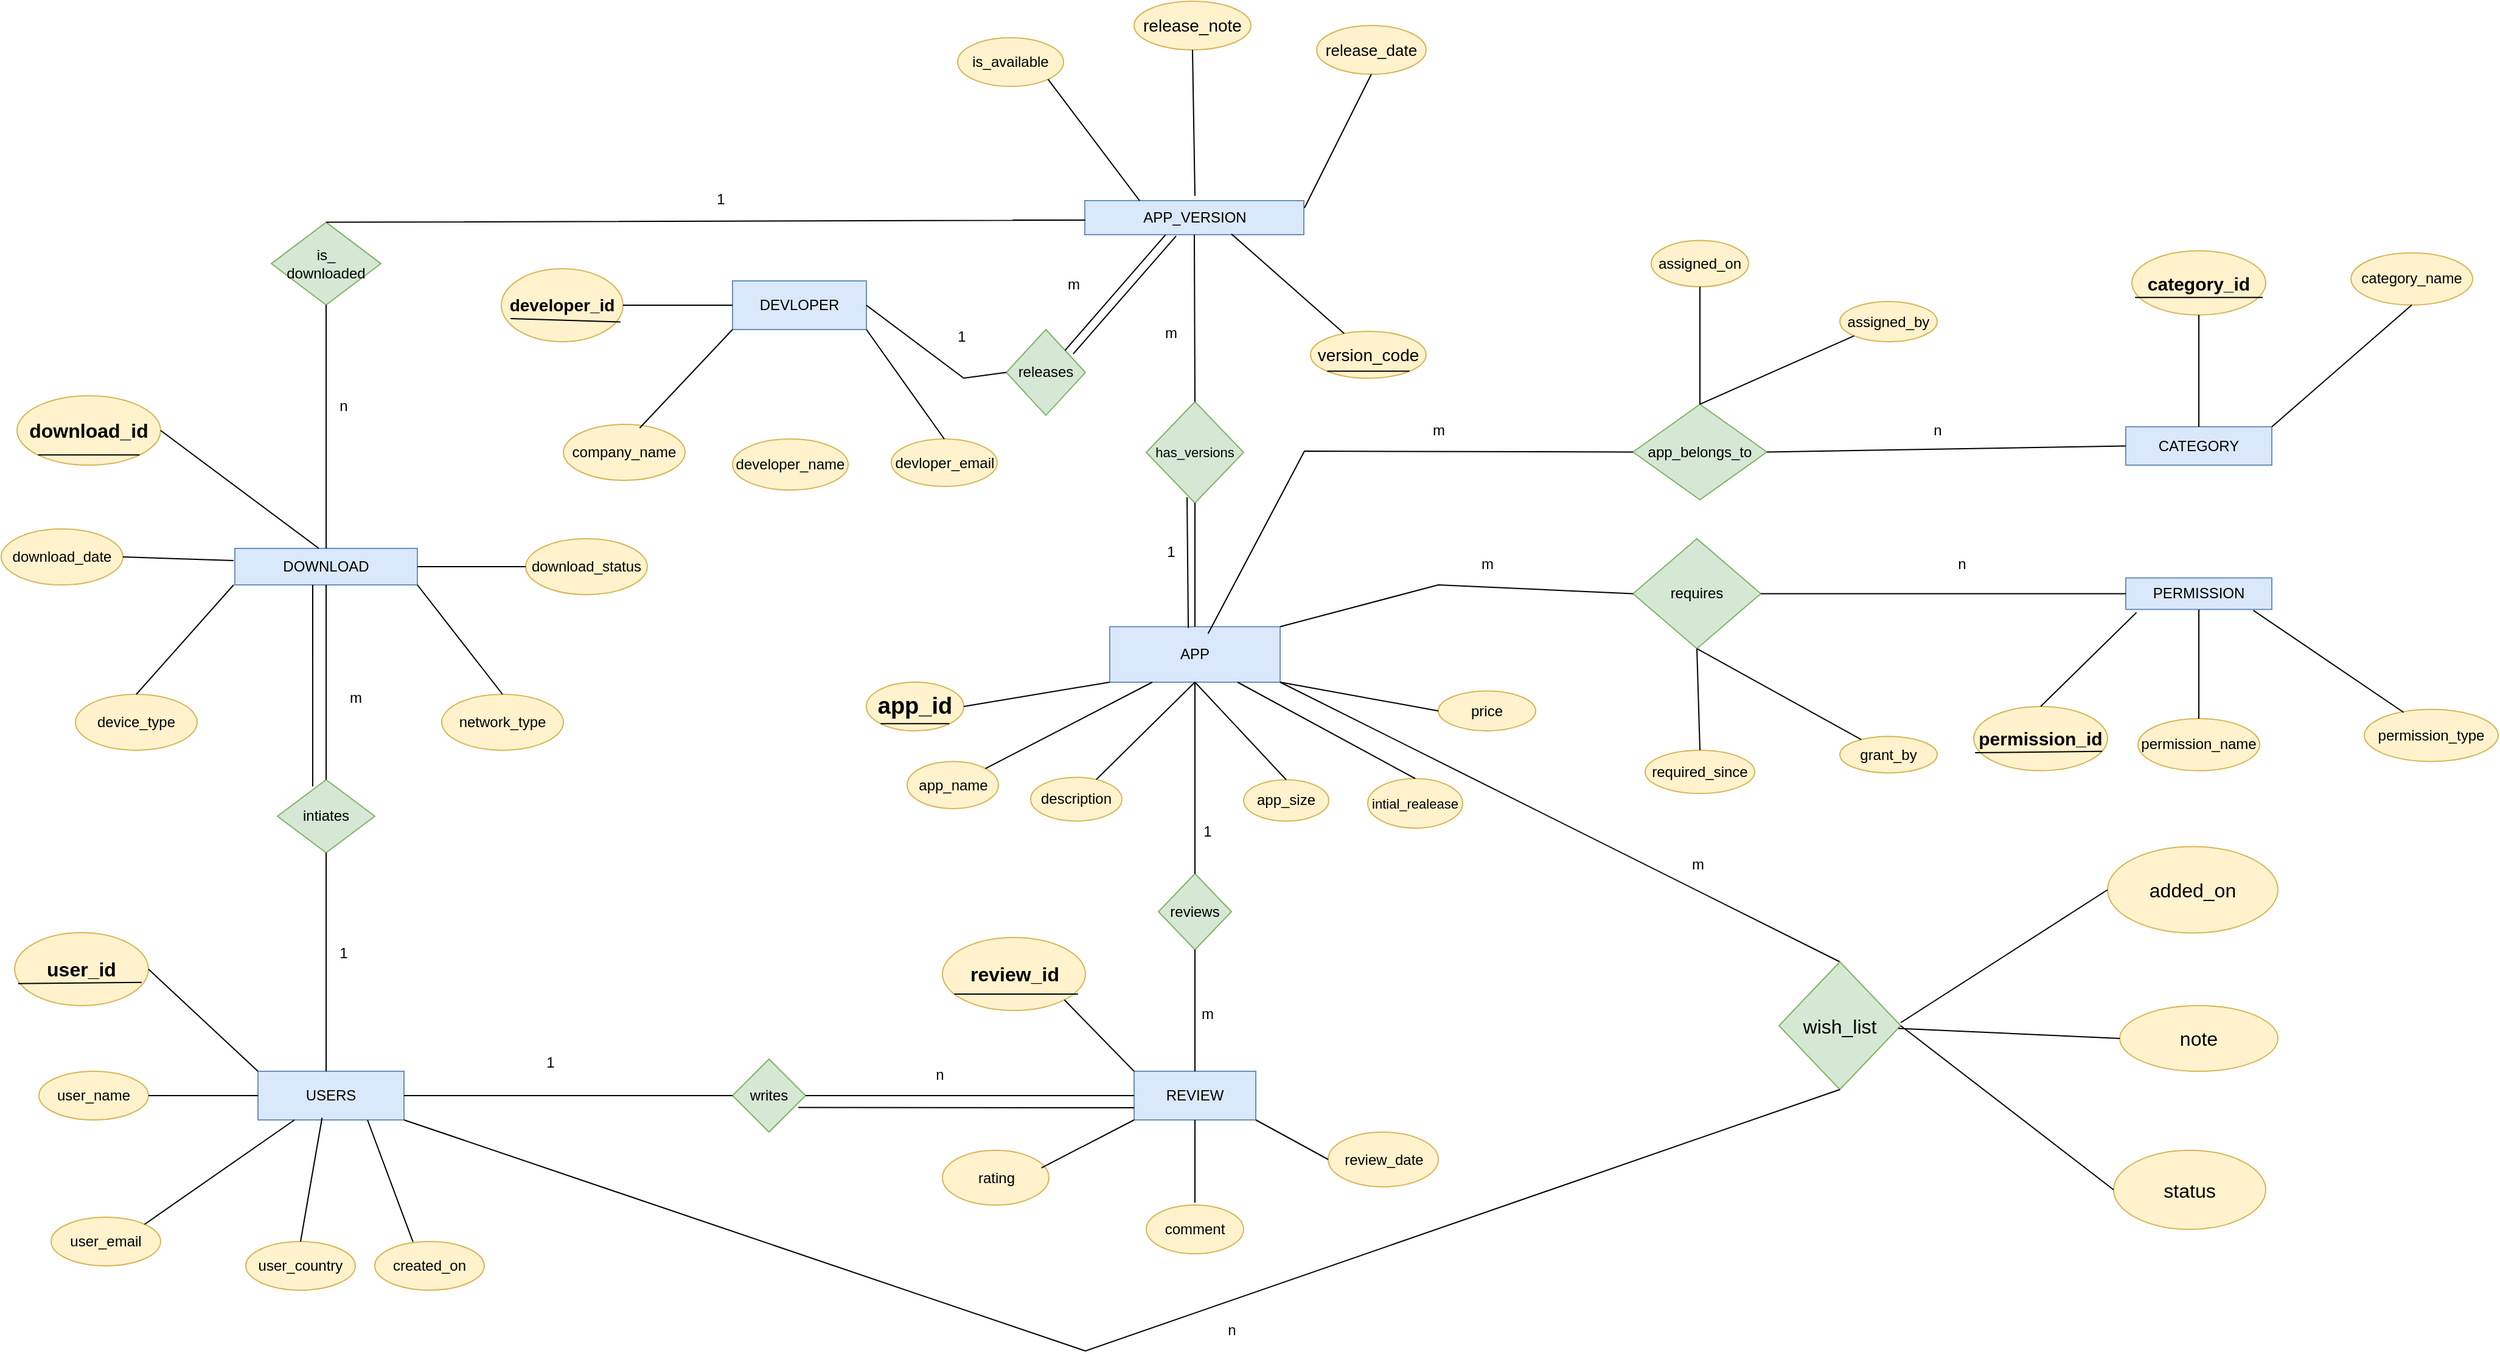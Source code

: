 <mxfile version="27.2.0">
  <diagram name="Page-1" id="GK8I5IstrXwzTvI08g6W">
    <mxGraphModel dx="3432" dy="2574" grid="1" gridSize="10" guides="1" tooltips="1" connect="1" arrows="1" fold="1" page="1" pageScale="1" pageWidth="827" pageHeight="1169" math="0" shadow="0">
      <root>
        <mxCell id="0" />
        <mxCell id="1" parent="0" />
        <mxCell id="AGb_sH1yF5Gb_Zde1yTd-3" value="APP" style="rounded=0;whiteSpace=wrap;html=1;labelBackgroundColor=none;fillColor=#dae8fc;strokeColor=#6c8ebf;" parent="1" vertex="1">
          <mxGeometry x="210" y="254.38" width="140" height="45.62" as="geometry" />
        </mxCell>
        <mxCell id="AGb_sH1yF5Gb_Zde1yTd-7" value="requires" style="rhombus;whiteSpace=wrap;html=1;rounded=0;labelBackgroundColor=none;fillColor=#d5e8d4;strokeColor=#82b366;" parent="1" vertex="1">
          <mxGeometry x="640" y="182.03" width="105" height="90.37" as="geometry" />
        </mxCell>
        <mxCell id="APLr1EpxhJmE-3xwTRBo-6" value="PERMISSION" style="rounded=0;whiteSpace=wrap;html=1;labelBackgroundColor=none;fillColor=#dae8fc;strokeColor=#6c8ebf;" parent="1" vertex="1">
          <mxGeometry x="1045" y="214.25" width="120" height="25.94" as="geometry" />
        </mxCell>
        <mxCell id="APLr1EpxhJmE-3xwTRBo-24" value="" style="endArrow=none;html=1;rounded=0;entryX=0;entryY=0.5;entryDx=0;entryDy=0;labelBackgroundColor=none;fontColor=default;exitX=1;exitY=0.5;exitDx=0;exitDy=0;" parent="1" source="AGb_sH1yF5Gb_Zde1yTd-7" target="APLr1EpxhJmE-3xwTRBo-6" edge="1">
          <mxGeometry width="50" height="50" relative="1" as="geometry">
            <mxPoint x="876.775" y="187.886" as="sourcePoint" />
            <mxPoint x="730.711" y="270" as="targetPoint" />
          </mxGeometry>
        </mxCell>
        <mxCell id="APLr1EpxhJmE-3xwTRBo-29" value="" style="endArrow=none;html=1;rounded=0;entryX=0;entryY=0.5;entryDx=0;entryDy=0;exitX=1;exitY=0;exitDx=0;exitDy=0;labelBackgroundColor=none;fontColor=default;" parent="1" source="AGb_sH1yF5Gb_Zde1yTd-3" target="AGb_sH1yF5Gb_Zde1yTd-7" edge="1">
          <mxGeometry width="50" height="50" relative="1" as="geometry">
            <mxPoint x="320" y="269" as="sourcePoint" />
            <mxPoint x="340" y="125" as="targetPoint" />
            <Array as="points">
              <mxPoint x="480" y="220" />
            </Array>
          </mxGeometry>
        </mxCell>
        <mxCell id="APLr1EpxhJmE-3xwTRBo-41" value="app_belongs_to" style="rhombus;whiteSpace=wrap;html=1;rounded=0;labelBackgroundColor=none;fillColor=#d5e8d4;strokeColor=#82b366;" parent="1" vertex="1">
          <mxGeometry x="640" y="71.48" width="110" height="78.52" as="geometry" />
        </mxCell>
        <mxCell id="APLr1EpxhJmE-3xwTRBo-42" value="CATEGORY" style="rounded=0;whiteSpace=wrap;html=1;labelBackgroundColor=none;fillColor=#dae8fc;strokeColor=#6c8ebf;" parent="1" vertex="1">
          <mxGeometry x="1045" y="89.96" width="120" height="31.56" as="geometry" />
        </mxCell>
        <mxCell id="APLr1EpxhJmE-3xwTRBo-44" value="" style="endArrow=none;html=1;rounded=0;exitX=0.577;exitY=0.126;exitDx=0;exitDy=0;exitPerimeter=0;labelBackgroundColor=none;fontColor=default;entryX=0;entryY=0.5;entryDx=0;entryDy=0;" parent="1" source="AGb_sH1yF5Gb_Zde1yTd-3" target="APLr1EpxhJmE-3xwTRBo-41" edge="1">
          <mxGeometry width="50" height="50" relative="1" as="geometry">
            <mxPoint x="290" y="254.38" as="sourcePoint" />
            <mxPoint x="420" y="70" as="targetPoint" />
            <Array as="points">
              <mxPoint x="370" y="110" />
            </Array>
          </mxGeometry>
        </mxCell>
        <mxCell id="APLr1EpxhJmE-3xwTRBo-47" value="" style="endArrow=none;html=1;rounded=0;exitX=1;exitY=0.5;exitDx=0;exitDy=0;labelBackgroundColor=none;fontColor=default;entryX=0;entryY=0.5;entryDx=0;entryDy=0;" parent="1" source="APLr1EpxhJmE-3xwTRBo-41" target="APLr1EpxhJmE-3xwTRBo-42" edge="1">
          <mxGeometry width="50" height="50" relative="1" as="geometry">
            <mxPoint x="660" y="220" as="sourcePoint" />
            <mxPoint x="710" y="170" as="targetPoint" />
          </mxGeometry>
        </mxCell>
        <mxCell id="APLr1EpxhJmE-3xwTRBo-51" value="releases" style="rhombus;whiteSpace=wrap;html=1;rounded=0;labelBackgroundColor=none;fillColor=#d5e8d4;strokeColor=#82b366;" parent="1" vertex="1">
          <mxGeometry x="125" y="10.0" width="65" height="70.55" as="geometry" />
        </mxCell>
        <mxCell id="APLr1EpxhJmE-3xwTRBo-52" value="APP_VERSION" style="rounded=0;whiteSpace=wrap;html=1;labelBackgroundColor=none;fillColor=#dae8fc;strokeColor=#6c8ebf;" parent="1" vertex="1">
          <mxGeometry x="189.5" y="-96" width="180" height="28" as="geometry" />
        </mxCell>
        <mxCell id="APLr1EpxhJmE-3xwTRBo-54" value="" style="endArrow=none;html=1;rounded=0;labelBackgroundColor=none;fontColor=default;entryX=0.368;entryY=1.006;entryDx=0;entryDy=0;entryPerimeter=0;" parent="1" source="APLr1EpxhJmE-3xwTRBo-51" target="APLr1EpxhJmE-3xwTRBo-52" edge="1">
          <mxGeometry width="50" height="50" relative="1" as="geometry">
            <mxPoint x="230" y="144.06" as="sourcePoint" />
            <mxPoint x="240" y="-50" as="targetPoint" />
          </mxGeometry>
        </mxCell>
        <mxCell id="APLr1EpxhJmE-3xwTRBo-58" value="DEVLOPER" style="rounded=0;whiteSpace=wrap;html=1;labelBackgroundColor=none;fillColor=#dae8fc;strokeColor=#6c8ebf;" parent="1" vertex="1">
          <mxGeometry x="-100" y="-30" width="110" height="40" as="geometry" />
        </mxCell>
        <mxCell id="APLr1EpxhJmE-3xwTRBo-67" value="USERS" style="rounded=0;whiteSpace=wrap;html=1;labelBackgroundColor=none;fillColor=#dae8fc;strokeColor=#6c8ebf;" parent="1" vertex="1">
          <mxGeometry x="-490" y="620" width="120" height="40" as="geometry" />
        </mxCell>
        <mxCell id="APLr1EpxhJmE-3xwTRBo-68" value="writes" style="rhombus;whiteSpace=wrap;html=1;rounded=0;labelBackgroundColor=none;fillColor=#d5e8d4;strokeColor=#82b366;" parent="1" vertex="1">
          <mxGeometry x="-100" y="610" width="60" height="60" as="geometry" />
        </mxCell>
        <mxCell id="APLr1EpxhJmE-3xwTRBo-69" value="REVIEW" style="rounded=0;whiteSpace=wrap;html=1;labelBackgroundColor=none;fillColor=#dae8fc;strokeColor=#6c8ebf;" parent="1" vertex="1">
          <mxGeometry x="230" y="620" width="100" height="40" as="geometry" />
        </mxCell>
        <mxCell id="APLr1EpxhJmE-3xwTRBo-70" value="" style="endArrow=none;html=1;rounded=0;exitX=1;exitY=0.5;exitDx=0;exitDy=0;labelBackgroundColor=none;fontColor=default;" parent="1" source="APLr1EpxhJmE-3xwTRBo-67" target="APLr1EpxhJmE-3xwTRBo-68" edge="1">
          <mxGeometry width="50" height="50" relative="1" as="geometry">
            <mxPoint x="20" y="530" as="sourcePoint" />
            <mxPoint x="70" y="480" as="targetPoint" />
          </mxGeometry>
        </mxCell>
        <mxCell id="APLr1EpxhJmE-3xwTRBo-71" value="" style="endArrow=none;html=1;rounded=0;entryX=0;entryY=0.5;entryDx=0;entryDy=0;labelBackgroundColor=none;fontColor=default;exitX=1;exitY=0.5;exitDx=0;exitDy=0;" parent="1" source="APLr1EpxhJmE-3xwTRBo-68" target="APLr1EpxhJmE-3xwTRBo-69" edge="1">
          <mxGeometry width="50" height="50" relative="1" as="geometry">
            <mxPoint x="130" y="480" as="sourcePoint" />
            <mxPoint x="180" y="430" as="targetPoint" />
          </mxGeometry>
        </mxCell>
        <mxCell id="APLr1EpxhJmE-3xwTRBo-72" value="reviews" style="rhombus;whiteSpace=wrap;html=1;rounded=0;labelBackgroundColor=none;fillColor=#d5e8d4;strokeColor=#82b366;" parent="1" vertex="1">
          <mxGeometry x="250" y="457.5" width="60" height="62.5" as="geometry" />
        </mxCell>
        <mxCell id="APLr1EpxhJmE-3xwTRBo-73" value="" style="endArrow=none;html=1;rounded=0;exitX=0.5;exitY=0;exitDx=0;exitDy=0;entryX=0.5;entryY=1;entryDx=0;entryDy=0;labelBackgroundColor=none;fontColor=default;" parent="1" source="APLr1EpxhJmE-3xwTRBo-69" target="APLr1EpxhJmE-3xwTRBo-72" edge="1">
          <mxGeometry width="50" height="50" relative="1" as="geometry">
            <mxPoint x="220" y="440" as="sourcePoint" />
            <mxPoint x="270" y="410" as="targetPoint" />
          </mxGeometry>
        </mxCell>
        <mxCell id="APLr1EpxhJmE-3xwTRBo-93" value="intiates" style="rhombus;whiteSpace=wrap;html=1;rounded=0;labelBackgroundColor=none;fillColor=#d5e8d4;strokeColor=#82b366;" parent="1" vertex="1">
          <mxGeometry x="-474" y="380.25" width="80" height="60" as="geometry" />
        </mxCell>
        <mxCell id="APLr1EpxhJmE-3xwTRBo-95" value="DOWNLOAD" style="rounded=0;whiteSpace=wrap;html=1;labelBackgroundColor=none;fillColor=#dae8fc;strokeColor=#6c8ebf;" parent="1" vertex="1">
          <mxGeometry x="-509" y="190" width="150" height="30" as="geometry" />
        </mxCell>
        <mxCell id="APLr1EpxhJmE-3xwTRBo-96" value="is_&lt;div&gt;downloaded&lt;/div&gt;" style="rhombus;whiteSpace=wrap;html=1;rounded=0;labelBackgroundColor=none;fillColor=#d5e8d4;strokeColor=#82b366;" parent="1" vertex="1">
          <mxGeometry x="-479" y="-78.19" width="90" height="68" as="geometry" />
        </mxCell>
        <mxCell id="APLr1EpxhJmE-3xwTRBo-98" value="" style="endArrow=none;html=1;rounded=0;exitX=0.5;exitY=0;exitDx=0;exitDy=0;labelBackgroundColor=none;fontColor=default;entryX=0.5;entryY=1;entryDx=0;entryDy=0;" parent="1" source="APLr1EpxhJmE-3xwTRBo-93" target="APLr1EpxhJmE-3xwTRBo-95" edge="1">
          <mxGeometry width="50" height="50" relative="1" as="geometry">
            <mxPoint x="-130" y="280" as="sourcePoint" />
            <mxPoint x="-425.0" y="222" as="targetPoint" />
          </mxGeometry>
        </mxCell>
        <mxCell id="APLr1EpxhJmE-3xwTRBo-99" value="" style="endArrow=none;html=1;rounded=0;entryX=0.5;entryY=1;entryDx=0;entryDy=0;labelBackgroundColor=none;fontColor=default;exitX=0.5;exitY=0;exitDx=0;exitDy=0;" parent="1" source="APLr1EpxhJmE-3xwTRBo-95" target="APLr1EpxhJmE-3xwTRBo-96" edge="1">
          <mxGeometry width="50" height="50" relative="1" as="geometry">
            <mxPoint x="-430" y="180" as="sourcePoint" />
            <mxPoint x="-60" y="100" as="targetPoint" />
          </mxGeometry>
        </mxCell>
        <mxCell id="APLr1EpxhJmE-3xwTRBo-101" value="" style="endArrow=none;html=1;rounded=0;exitX=0.5;exitY=0;exitDx=0;exitDy=0;labelBackgroundColor=none;fontColor=default;" parent="1" source="APLr1EpxhJmE-3xwTRBo-96" edge="1">
          <mxGeometry width="50" height="50" relative="1" as="geometry">
            <mxPoint x="-80" y="20" as="sourcePoint" />
            <mxPoint x="130" y="-80" as="targetPoint" />
            <Array as="points">
              <mxPoint x="180" y="-80" />
              <mxPoint x="160" y="-80" />
              <mxPoint x="190" y="-80" />
            </Array>
          </mxGeometry>
        </mxCell>
        <mxCell id="JHPqy8Dp3YrIBCPP1G-f-1" value="app_id" style="ellipse;whiteSpace=wrap;html=1;fontStyle=1;fontSize=19;textShadow=0;labelBorderColor=none;labelBackgroundColor=none;fillColor=#fff2cc;strokeColor=#d6b656;" parent="1" vertex="1">
          <mxGeometry x="10" y="300" width="80" height="40" as="geometry" />
        </mxCell>
        <mxCell id="UcsZyi-cuLeqjGl8sbzW-21" value="app_name" style="ellipse;whiteSpace=wrap;html=1;fillColor=#fff2cc;strokeColor=#d6b656;" parent="1" vertex="1">
          <mxGeometry x="43.5" y="365.19" width="75" height="38.81" as="geometry" />
        </mxCell>
        <mxCell id="UcsZyi-cuLeqjGl8sbzW-22" value="description" style="ellipse;whiteSpace=wrap;html=1;fillColor=#fff2cc;strokeColor=#d6b656;" parent="1" vertex="1">
          <mxGeometry x="145" y="378.25" width="75" height="36" as="geometry" />
        </mxCell>
        <mxCell id="UcsZyi-cuLeqjGl8sbzW-23" value="&lt;font style=&quot;font-size: 11px;&quot;&gt;intial_realease&lt;/font&gt;" style="ellipse;whiteSpace=wrap;html=1;fillColor=#fff2cc;strokeColor=#d6b656;" parent="1" vertex="1">
          <mxGeometry x="422" y="379.25" width="78" height="40.75" as="geometry" />
        </mxCell>
        <mxCell id="UcsZyi-cuLeqjGl8sbzW-24" value="price" style="ellipse;whiteSpace=wrap;html=1;fillColor=#fff2cc;strokeColor=#d6b656;" parent="1" vertex="1">
          <mxGeometry x="480" y="307.19" width="80" height="32.81" as="geometry" />
        </mxCell>
        <mxCell id="UcsZyi-cuLeqjGl8sbzW-25" value="" style="endArrow=none;html=1;rounded=0;entryX=0.5;entryY=1;entryDx=0;entryDy=0;exitX=0.5;exitY=0;exitDx=0;exitDy=0;" parent="1" source="APLr1EpxhJmE-3xwTRBo-72" target="AGb_sH1yF5Gb_Zde1yTd-3" edge="1">
          <mxGeometry width="50" height="50" relative="1" as="geometry">
            <mxPoint x="480" y="460" as="sourcePoint" />
            <mxPoint x="530" y="410" as="targetPoint" />
          </mxGeometry>
        </mxCell>
        <mxCell id="UcsZyi-cuLeqjGl8sbzW-28" value="" style="endArrow=none;html=1;rounded=0;exitX=1;exitY=0.5;exitDx=0;exitDy=0;entryX=0;entryY=1;entryDx=0;entryDy=0;" parent="1" source="JHPqy8Dp3YrIBCPP1G-f-1" target="AGb_sH1yF5Gb_Zde1yTd-3" edge="1">
          <mxGeometry width="50" height="50" relative="1" as="geometry">
            <mxPoint x="160" y="330" as="sourcePoint" />
            <mxPoint x="210" y="280" as="targetPoint" />
          </mxGeometry>
        </mxCell>
        <mxCell id="UcsZyi-cuLeqjGl8sbzW-29" value="" style="endArrow=none;html=1;rounded=0;entryX=0.75;entryY=1;entryDx=0;entryDy=0;exitX=0.5;exitY=0;exitDx=0;exitDy=0;" parent="1" source="UcsZyi-cuLeqjGl8sbzW-23" target="AGb_sH1yF5Gb_Zde1yTd-3" edge="1">
          <mxGeometry width="50" height="50" relative="1" as="geometry">
            <mxPoint x="430" y="380" as="sourcePoint" />
            <mxPoint x="480" y="330" as="targetPoint" />
          </mxGeometry>
        </mxCell>
        <mxCell id="UcsZyi-cuLeqjGl8sbzW-31" value="" style="endArrow=none;html=1;rounded=0;exitX=0;exitY=0.5;exitDx=0;exitDy=0;" parent="1" source="UcsZyi-cuLeqjGl8sbzW-24" edge="1">
          <mxGeometry width="50" height="50" relative="1" as="geometry">
            <mxPoint x="300" y="350" as="sourcePoint" />
            <mxPoint x="350" y="300" as="targetPoint" />
          </mxGeometry>
        </mxCell>
        <mxCell id="UcsZyi-cuLeqjGl8sbzW-35" value="" style="endArrow=none;html=1;rounded=0;" parent="1" source="UcsZyi-cuLeqjGl8sbzW-22" edge="1">
          <mxGeometry width="50" height="50" relative="1" as="geometry">
            <mxPoint x="430" y="380" as="sourcePoint" />
            <mxPoint x="280" y="300" as="targetPoint" />
          </mxGeometry>
        </mxCell>
        <mxCell id="UcsZyi-cuLeqjGl8sbzW-36" value="" style="endArrow=none;html=1;rounded=0;entryX=0.25;entryY=1;entryDx=0;entryDy=0;exitX=1;exitY=0;exitDx=0;exitDy=0;" parent="1" source="UcsZyi-cuLeqjGl8sbzW-21" target="AGb_sH1yF5Gb_Zde1yTd-3" edge="1">
          <mxGeometry width="50" height="50" relative="1" as="geometry">
            <mxPoint x="430" y="380" as="sourcePoint" />
            <mxPoint x="480" y="330" as="targetPoint" />
          </mxGeometry>
        </mxCell>
        <mxCell id="UcsZyi-cuLeqjGl8sbzW-38" value="app_size" style="ellipse;whiteSpace=wrap;html=1;fillColor=#fff2cc;strokeColor=#d6b656;" parent="1" vertex="1">
          <mxGeometry x="320" y="380.25" width="70" height="34" as="geometry" />
        </mxCell>
        <mxCell id="UcsZyi-cuLeqjGl8sbzW-39" value="" style="endArrow=none;html=1;rounded=0;entryX=0.5;entryY=1;entryDx=0;entryDy=0;exitX=0.5;exitY=0;exitDx=0;exitDy=0;" parent="1" source="UcsZyi-cuLeqjGl8sbzW-38" target="AGb_sH1yF5Gb_Zde1yTd-3" edge="1">
          <mxGeometry width="50" height="50" relative="1" as="geometry">
            <mxPoint x="430" y="380" as="sourcePoint" />
            <mxPoint x="480" y="330" as="targetPoint" />
          </mxGeometry>
        </mxCell>
        <mxCell id="UcsZyi-cuLeqjGl8sbzW-41" value="" style="endArrow=none;html=1;rounded=0;entryX=1;entryY=1;entryDx=0;entryDy=0;exitX=0;exitY=1;exitDx=0;exitDy=0;" parent="1" source="JHPqy8Dp3YrIBCPP1G-f-1" target="JHPqy8Dp3YrIBCPP1G-f-1" edge="1">
          <mxGeometry width="50" height="50" relative="1" as="geometry">
            <mxPoint x="530" y="400" as="sourcePoint" />
            <mxPoint x="580" y="350" as="targetPoint" />
          </mxGeometry>
        </mxCell>
        <mxCell id="UcsZyi-cuLeqjGl8sbzW-54" value="permission_id" style="ellipse;whiteSpace=wrap;html=1;fontSize=15;fontStyle=1;fillColor=#fff2cc;strokeColor=#d6b656;" parent="1" vertex="1">
          <mxGeometry x="920" y="320" width="110" height="52.81" as="geometry" />
        </mxCell>
        <mxCell id="UcsZyi-cuLeqjGl8sbzW-55" value="permission_name" style="ellipse;whiteSpace=wrap;html=1;fillColor=#fff2cc;strokeColor=#d6b656;" parent="1" vertex="1">
          <mxGeometry x="1055" y="330" width="100" height="42.81" as="geometry" />
        </mxCell>
        <mxCell id="UcsZyi-cuLeqjGl8sbzW-56" value="permission_&lt;span style=&quot;background-color: transparent; color: light-dark(rgb(0, 0, 0), rgb(255, 255, 255));&quot;&gt;type&lt;/span&gt;" style="ellipse;whiteSpace=wrap;html=1;fillColor=#fff2cc;strokeColor=#d6b656;" parent="1" vertex="1">
          <mxGeometry x="1241" y="322.38" width="110" height="42.81" as="geometry" />
        </mxCell>
        <mxCell id="UcsZyi-cuLeqjGl8sbzW-58" value="" style="endArrow=none;html=1;rounded=0;exitX=0.5;exitY=0;exitDx=0;exitDy=0;entryX=0.073;entryY=1.097;entryDx=0;entryDy=0;entryPerimeter=0;" parent="1" source="UcsZyi-cuLeqjGl8sbzW-54" target="APLr1EpxhJmE-3xwTRBo-6" edge="1">
          <mxGeometry width="50" height="50" relative="1" as="geometry">
            <mxPoint x="970" y="260" as="sourcePoint" />
            <mxPoint x="1040" y="200" as="targetPoint" />
          </mxGeometry>
        </mxCell>
        <mxCell id="UcsZyi-cuLeqjGl8sbzW-59" value="" style="endArrow=none;html=1;rounded=0;exitX=0.5;exitY=0;exitDx=0;exitDy=0;entryX=0.5;entryY=1;entryDx=0;entryDy=0;" parent="1" source="UcsZyi-cuLeqjGl8sbzW-55" target="APLr1EpxhJmE-3xwTRBo-6" edge="1">
          <mxGeometry width="50" height="50" relative="1" as="geometry">
            <mxPoint x="1060" y="250" as="sourcePoint" />
            <mxPoint x="1110" y="200" as="targetPoint" />
          </mxGeometry>
        </mxCell>
        <mxCell id="UcsZyi-cuLeqjGl8sbzW-60" value="" style="endArrow=none;html=1;rounded=0;entryX=0.294;entryY=0.058;entryDx=0;entryDy=0;entryPerimeter=0;exitX=0.873;exitY=1.029;exitDx=0;exitDy=0;exitPerimeter=0;" parent="1" source="APLr1EpxhJmE-3xwTRBo-6" target="UcsZyi-cuLeqjGl8sbzW-56" edge="1">
          <mxGeometry width="50" height="50" relative="1" as="geometry">
            <mxPoint x="1160" y="200" as="sourcePoint" />
            <mxPoint x="1250" y="260" as="targetPoint" />
          </mxGeometry>
        </mxCell>
        <mxCell id="UcsZyi-cuLeqjGl8sbzW-63" value="category_id" style="ellipse;whiteSpace=wrap;html=1;fontSize=15;fontStyle=1;fillColor=#fff2cc;strokeColor=#d6b656;" parent="1" vertex="1">
          <mxGeometry x="1050" y="-54.81" width="110" height="52.81" as="geometry" />
        </mxCell>
        <mxCell id="UcsZyi-cuLeqjGl8sbzW-64" value="category_name" style="ellipse;whiteSpace=wrap;html=1;fillColor=#fff2cc;strokeColor=#d6b656;" parent="1" vertex="1">
          <mxGeometry x="1230" y="-53" width="100" height="42.81" as="geometry" />
        </mxCell>
        <mxCell id="UcsZyi-cuLeqjGl8sbzW-65" value="" style="endArrow=none;html=1;rounded=0;entryX=0.024;entryY=0.728;entryDx=0;entryDy=0;entryPerimeter=0;exitX=0.977;exitY=0.728;exitDx=0;exitDy=0;exitPerimeter=0;" parent="1" source="UcsZyi-cuLeqjGl8sbzW-63" target="UcsZyi-cuLeqjGl8sbzW-63" edge="1">
          <mxGeometry width="50" height="50" relative="1" as="geometry">
            <mxPoint x="1150" y="-20" as="sourcePoint" />
            <mxPoint x="1050" y="-13" as="targetPoint" />
          </mxGeometry>
        </mxCell>
        <mxCell id="UcsZyi-cuLeqjGl8sbzW-66" value="" style="endArrow=none;html=1;rounded=0;exitX=0.5;exitY=0;exitDx=0;exitDy=0;entryX=0.5;entryY=1;entryDx=0;entryDy=0;" parent="1" source="APLr1EpxhJmE-3xwTRBo-42" target="UcsZyi-cuLeqjGl8sbzW-63" edge="1">
          <mxGeometry width="50" height="50" relative="1" as="geometry">
            <mxPoint x="1050" y="50" as="sourcePoint" />
            <mxPoint x="1105" y="-10" as="targetPoint" />
          </mxGeometry>
        </mxCell>
        <mxCell id="UcsZyi-cuLeqjGl8sbzW-67" value="" style="endArrow=none;html=1;rounded=0;entryX=0.5;entryY=1;entryDx=0;entryDy=0;exitX=1;exitY=0;exitDx=0;exitDy=0;" parent="1" source="APLr1EpxhJmE-3xwTRBo-42" target="UcsZyi-cuLeqjGl8sbzW-64" edge="1">
          <mxGeometry width="50" height="50" relative="1" as="geometry">
            <mxPoint x="1160" y="80" as="sourcePoint" />
            <mxPoint x="780" y="80" as="targetPoint" />
          </mxGeometry>
        </mxCell>
        <mxCell id="UcsZyi-cuLeqjGl8sbzW-72" value="required_since" style="ellipse;whiteSpace=wrap;html=1;fillColor=#fff2cc;strokeColor=#d6b656;" parent="1" vertex="1">
          <mxGeometry x="650" y="355.94" width="90" height="35.62" as="geometry" />
        </mxCell>
        <mxCell id="UcsZyi-cuLeqjGl8sbzW-73" value="grant_by" style="ellipse;whiteSpace=wrap;html=1;fillColor=#fff2cc;strokeColor=#d6b656;" parent="1" vertex="1">
          <mxGeometry x="810" y="344.63" width="80" height="30" as="geometry" />
        </mxCell>
        <mxCell id="UcsZyi-cuLeqjGl8sbzW-74" value="" style="endArrow=none;html=1;rounded=0;exitX=0.5;exitY=0;exitDx=0;exitDy=0;entryX=0.5;entryY=1;entryDx=0;entryDy=0;" parent="1" source="UcsZyi-cuLeqjGl8sbzW-72" target="AGb_sH1yF5Gb_Zde1yTd-7" edge="1">
          <mxGeometry width="50" height="50" relative="1" as="geometry">
            <mxPoint x="660" y="260" as="sourcePoint" />
            <mxPoint x="660" y="250" as="targetPoint" />
          </mxGeometry>
        </mxCell>
        <mxCell id="UcsZyi-cuLeqjGl8sbzW-76" value="" style="endArrow=none;html=1;rounded=0;entryX=0.5;entryY=1;entryDx=0;entryDy=0;" parent="1" source="UcsZyi-cuLeqjGl8sbzW-73" target="AGb_sH1yF5Gb_Zde1yTd-7" edge="1">
          <mxGeometry width="50" height="50" relative="1" as="geometry">
            <mxPoint x="670" y="280" as="sourcePoint" />
            <mxPoint x="712" y="265" as="targetPoint" />
          </mxGeometry>
        </mxCell>
        <mxCell id="UcsZyi-cuLeqjGl8sbzW-80" value="assigned_on" style="ellipse;whiteSpace=wrap;html=1;fillColor=#fff2cc;strokeColor=#d6b656;" parent="1" vertex="1">
          <mxGeometry x="655" y="-63.19" width="80" height="38" as="geometry" />
        </mxCell>
        <mxCell id="UcsZyi-cuLeqjGl8sbzW-81" value="assigned_by" style="ellipse;whiteSpace=wrap;html=1;fillColor=#fff2cc;strokeColor=#d6b656;" parent="1" vertex="1">
          <mxGeometry x="810" y="-13" width="80" height="33" as="geometry" />
        </mxCell>
        <mxCell id="UcsZyi-cuLeqjGl8sbzW-82" value="" style="endArrow=none;html=1;rounded=0;exitX=0.5;exitY=0;exitDx=0;exitDy=0;entryX=0.5;entryY=1;entryDx=0;entryDy=0;" parent="1" source="APLr1EpxhJmE-3xwTRBo-41" target="UcsZyi-cuLeqjGl8sbzW-80" edge="1">
          <mxGeometry width="50" height="50" relative="1" as="geometry">
            <mxPoint x="647.4" y="85.99" as="sourcePoint" />
            <mxPoint x="660" y="10" as="targetPoint" />
          </mxGeometry>
        </mxCell>
        <mxCell id="UcsZyi-cuLeqjGl8sbzW-83" value="" style="endArrow=none;html=1;rounded=0;entryX=0;entryY=1;entryDx=0;entryDy=0;exitX=0.5;exitY=0;exitDx=0;exitDy=0;" parent="1" source="APLr1EpxhJmE-3xwTRBo-41" target="UcsZyi-cuLeqjGl8sbzW-81" edge="1">
          <mxGeometry width="50" height="50" relative="1" as="geometry">
            <mxPoint x="700" y="80" as="sourcePoint" />
            <mxPoint x="660" y="160" as="targetPoint" />
          </mxGeometry>
        </mxCell>
        <mxCell id="UcsZyi-cuLeqjGl8sbzW-85" value="&lt;font style=&quot;font-size: 14px;&quot;&gt;version_code&lt;/font&gt;" style="ellipse;whiteSpace=wrap;html=1;fillColor=#fff2cc;strokeColor=#d6b656;" parent="1" vertex="1">
          <mxGeometry x="375" y="11.48" width="95" height="38.52" as="geometry" />
        </mxCell>
        <mxCell id="UcsZyi-cuLeqjGl8sbzW-86" value="&lt;font style=&quot;font-size: 13px;&quot;&gt;release_date&lt;/font&gt;" style="ellipse;whiteSpace=wrap;html=1;fillColor=#fff2cc;strokeColor=#d6b656;" parent="1" vertex="1">
          <mxGeometry x="380" y="-240" width="90" height="40" as="geometry" />
        </mxCell>
        <mxCell id="UcsZyi-cuLeqjGl8sbzW-88" value="&lt;font style=&quot;font-size: 14px;&quot;&gt;release_note&lt;/font&gt;" style="ellipse;whiteSpace=wrap;html=1;fillColor=#fff2cc;strokeColor=#d6b656;" parent="1" vertex="1">
          <mxGeometry x="230" y="-260" width="96" height="40" as="geometry" />
        </mxCell>
        <mxCell id="UcsZyi-cuLeqjGl8sbzW-90" value="" style="endArrow=none;html=1;rounded=0;entryX=0.5;entryY=1;entryDx=0;entryDy=0;" parent="1" target="UcsZyi-cuLeqjGl8sbzW-86" edge="1">
          <mxGeometry width="50" height="50" relative="1" as="geometry">
            <mxPoint x="370" y="-90" as="sourcePoint" />
            <mxPoint x="400" y="-160" as="targetPoint" />
          </mxGeometry>
        </mxCell>
        <mxCell id="UcsZyi-cuLeqjGl8sbzW-91" value="" style="endArrow=none;html=1;rounded=0;entryX=0.5;entryY=1;entryDx=0;entryDy=0;" parent="1" target="UcsZyi-cuLeqjGl8sbzW-88" edge="1">
          <mxGeometry width="50" height="50" relative="1" as="geometry">
            <mxPoint x="280" y="-100" as="sourcePoint" />
            <mxPoint x="410" y="-80" as="targetPoint" />
          </mxGeometry>
        </mxCell>
        <mxCell id="UcsZyi-cuLeqjGl8sbzW-92" value="" style="endArrow=none;html=1;rounded=0;exitX=0.669;exitY=0.976;exitDx=0;exitDy=0;exitPerimeter=0;" parent="1" source="APLr1EpxhJmE-3xwTRBo-52" target="UcsZyi-cuLeqjGl8sbzW-85" edge="1">
          <mxGeometry width="50" height="50" relative="1" as="geometry">
            <mxPoint x="330" y="-60" as="sourcePoint" />
            <mxPoint x="280" y="-160" as="targetPoint" />
          </mxGeometry>
        </mxCell>
        <mxCell id="UcsZyi-cuLeqjGl8sbzW-93" value="&lt;font style=&quot;font-size: 14px;&quot;&gt;&lt;b&gt;developer_id&lt;/b&gt;&lt;/font&gt;" style="ellipse;whiteSpace=wrap;html=1;fillColor=#fff2cc;strokeColor=#d6b656;" parent="1" vertex="1">
          <mxGeometry x="-290" y="-40" width="100" height="60" as="geometry" />
        </mxCell>
        <mxCell id="UcsZyi-cuLeqjGl8sbzW-95" value="" style="endArrow=none;html=1;rounded=0;entryX=0.979;entryY=0.729;entryDx=0;entryDy=0;entryPerimeter=0;exitX=0.075;exitY=0.684;exitDx=0;exitDy=0;exitPerimeter=0;" parent="1" source="UcsZyi-cuLeqjGl8sbzW-93" target="UcsZyi-cuLeqjGl8sbzW-93" edge="1">
          <mxGeometry width="50" height="50" relative="1" as="geometry">
            <mxPoint x="-210" y="90" as="sourcePoint" />
            <mxPoint x="-130" y="100" as="targetPoint" />
          </mxGeometry>
        </mxCell>
        <mxCell id="UcsZyi-cuLeqjGl8sbzW-100" value="" style="endArrow=none;html=1;rounded=0;exitX=1;exitY=0.5;exitDx=0;exitDy=0;entryX=0;entryY=0.5;entryDx=0;entryDy=0;" parent="1" source="UcsZyi-cuLeqjGl8sbzW-93" target="APLr1EpxhJmE-3xwTRBo-58" edge="1">
          <mxGeometry width="50" height="50" relative="1" as="geometry">
            <mxPoint x="-160" y="50" as="sourcePoint" />
            <mxPoint x="-110" as="targetPoint" />
          </mxGeometry>
        </mxCell>
        <mxCell id="UcsZyi-cuLeqjGl8sbzW-104" value="&lt;b&gt;&lt;font style=&quot;font-size: 16px;&quot;&gt;download_id&lt;/font&gt;&lt;/b&gt;" style="ellipse;whiteSpace=wrap;html=1;fillColor=#fff2cc;strokeColor=#d6b656;" parent="1" vertex="1">
          <mxGeometry x="-688" y="64.49" width="118" height="57.03" as="geometry" />
        </mxCell>
        <mxCell id="UcsZyi-cuLeqjGl8sbzW-105" value="" style="endArrow=none;html=1;rounded=0;exitX=0;exitY=1;exitDx=0;exitDy=0;entryX=1;entryY=1;entryDx=0;entryDy=0;" parent="1" source="UcsZyi-cuLeqjGl8sbzW-104" target="UcsZyi-cuLeqjGl8sbzW-104" edge="1">
          <mxGeometry width="50" height="50" relative="1" as="geometry">
            <mxPoint x="-570" y="170" as="sourcePoint" />
            <mxPoint x="-520" y="120" as="targetPoint" />
          </mxGeometry>
        </mxCell>
        <mxCell id="UcsZyi-cuLeqjGl8sbzW-107" value="download_date" style="ellipse;whiteSpace=wrap;html=1;fillColor=#fff2cc;strokeColor=#d6b656;" parent="1" vertex="1">
          <mxGeometry x="-701" y="174.06" width="100" height="45.94" as="geometry" />
        </mxCell>
        <mxCell id="UcsZyi-cuLeqjGl8sbzW-108" value="" style="endArrow=none;html=1;rounded=0;exitX=1;exitY=0.5;exitDx=0;exitDy=0;" parent="1" source="UcsZyi-cuLeqjGl8sbzW-107" edge="1">
          <mxGeometry width="50" height="50" relative="1" as="geometry">
            <mxPoint x="-560" y="250" as="sourcePoint" />
            <mxPoint x="-510" y="200" as="targetPoint" />
          </mxGeometry>
        </mxCell>
        <mxCell id="UcsZyi-cuLeqjGl8sbzW-110" value="device_type" style="ellipse;whiteSpace=wrap;html=1;fillColor=#fff2cc;strokeColor=#d6b656;" parent="1" vertex="1">
          <mxGeometry x="-640" y="310" width="100" height="45.94" as="geometry" />
        </mxCell>
        <mxCell id="UcsZyi-cuLeqjGl8sbzW-112" value="network_type" style="ellipse;whiteSpace=wrap;html=1;fillColor=#fff2cc;strokeColor=#d6b656;" parent="1" vertex="1">
          <mxGeometry x="-339" y="310" width="100" height="45.94" as="geometry" />
        </mxCell>
        <mxCell id="UcsZyi-cuLeqjGl8sbzW-113" value="download_&lt;span style=&quot;background-color: transparent; color: light-dark(rgb(0, 0, 0), rgb(255, 255, 255));&quot;&gt;status&lt;/span&gt;" style="ellipse;whiteSpace=wrap;html=1;fillColor=#fff2cc;strokeColor=#d6b656;" parent="1" vertex="1">
          <mxGeometry x="-270" y="182.03" width="100" height="45.94" as="geometry" />
        </mxCell>
        <mxCell id="UcsZyi-cuLeqjGl8sbzW-114" value="" style="endArrow=none;html=1;rounded=0;entryX=1;entryY=0.5;entryDx=0;entryDy=0;" parent="1" target="UcsZyi-cuLeqjGl8sbzW-104" edge="1">
          <mxGeometry width="50" height="50" relative="1" as="geometry">
            <mxPoint x="-440" y="190" as="sourcePoint" />
            <mxPoint x="-520" y="120" as="targetPoint" />
          </mxGeometry>
        </mxCell>
        <mxCell id="UcsZyi-cuLeqjGl8sbzW-115" value="" style="endArrow=none;html=1;rounded=0;entryX=1;entryY=0.5;entryDx=0;entryDy=0;" parent="1" source="UcsZyi-cuLeqjGl8sbzW-113" target="APLr1EpxhJmE-3xwTRBo-95" edge="1">
          <mxGeometry width="50" height="50" relative="1" as="geometry">
            <mxPoint x="-130" y="350" as="sourcePoint" />
            <mxPoint x="-350" y="200" as="targetPoint" />
          </mxGeometry>
        </mxCell>
        <mxCell id="UcsZyi-cuLeqjGl8sbzW-116" value="" style="endArrow=none;html=1;rounded=0;exitX=0.5;exitY=0;exitDx=0;exitDy=0;" parent="1" source="UcsZyi-cuLeqjGl8sbzW-110" edge="1">
          <mxGeometry width="50" height="50" relative="1" as="geometry">
            <mxPoint x="-130" y="350" as="sourcePoint" />
            <mxPoint x="-510" y="220" as="targetPoint" />
          </mxGeometry>
        </mxCell>
        <mxCell id="UcsZyi-cuLeqjGl8sbzW-118" value="" style="endArrow=none;html=1;rounded=0;exitX=1;exitY=1;exitDx=0;exitDy=0;entryX=0.5;entryY=0;entryDx=0;entryDy=0;" parent="1" source="APLr1EpxhJmE-3xwTRBo-95" target="UcsZyi-cuLeqjGl8sbzW-112" edge="1">
          <mxGeometry width="50" height="50" relative="1" as="geometry">
            <mxPoint x="-150" y="380" as="sourcePoint" />
            <mxPoint x="-100" y="400" as="targetPoint" />
          </mxGeometry>
        </mxCell>
        <mxCell id="UcsZyi-cuLeqjGl8sbzW-119" value="" style="endArrow=none;html=1;rounded=0;entryX=0.5;entryY=1;entryDx=0;entryDy=0;" parent="1" target="APLr1EpxhJmE-3xwTRBo-93" edge="1">
          <mxGeometry width="50" height="50" relative="1" as="geometry">
            <mxPoint x="-434" y="620" as="sourcePoint" />
            <mxPoint x="-430" y="440" as="targetPoint" />
          </mxGeometry>
        </mxCell>
        <mxCell id="UcsZyi-cuLeqjGl8sbzW-120" value="&lt;font style=&quot;font-size: 16px;&quot;&gt;&lt;b&gt;user_id&lt;/b&gt;&lt;/font&gt;" style="ellipse;whiteSpace=wrap;html=1;fillColor=#fff2cc;strokeColor=#d6b656;" parent="1" vertex="1">
          <mxGeometry x="-690" y="506" width="110" height="60" as="geometry" />
        </mxCell>
        <mxCell id="UcsZyi-cuLeqjGl8sbzW-121" value="" style="endArrow=none;html=1;rounded=0;exitX=0.95;exitY=0.682;exitDx=0;exitDy=0;exitPerimeter=0;entryX=0.026;entryY=0.698;entryDx=0;entryDy=0;entryPerimeter=0;" parent="1" source="UcsZyi-cuLeqjGl8sbzW-120" target="UcsZyi-cuLeqjGl8sbzW-120" edge="1">
          <mxGeometry width="50" height="50" relative="1" as="geometry">
            <mxPoint x="-240" y="470" as="sourcePoint" />
            <mxPoint x="-640" y="550" as="targetPoint" />
          </mxGeometry>
        </mxCell>
        <mxCell id="UcsZyi-cuLeqjGl8sbzW-122" value="user_name" style="ellipse;whiteSpace=wrap;html=1;fillColor=#fff2cc;strokeColor=#d6b656;" parent="1" vertex="1">
          <mxGeometry x="-670" y="620" width="90" height="40" as="geometry" />
        </mxCell>
        <mxCell id="UcsZyi-cuLeqjGl8sbzW-123" value="user_email" style="ellipse;whiteSpace=wrap;html=1;fillColor=#fff2cc;strokeColor=#d6b656;" parent="1" vertex="1">
          <mxGeometry x="-660" y="740" width="90" height="40" as="geometry" />
        </mxCell>
        <mxCell id="UcsZyi-cuLeqjGl8sbzW-124" value="user_&lt;span style=&quot;background-color: transparent; color: light-dark(rgb(0, 0, 0), rgb(255, 255, 255));&quot;&gt;country&lt;/span&gt;" style="ellipse;whiteSpace=wrap;html=1;fillColor=#fff2cc;strokeColor=#d6b656;" parent="1" vertex="1">
          <mxGeometry x="-500" y="760" width="90" height="40" as="geometry" />
        </mxCell>
        <mxCell id="UcsZyi-cuLeqjGl8sbzW-125" value="created_on" style="ellipse;whiteSpace=wrap;html=1;fillColor=#fff2cc;strokeColor=#d6b656;" parent="1" vertex="1">
          <mxGeometry x="-394" y="760" width="90" height="40" as="geometry" />
        </mxCell>
        <mxCell id="UcsZyi-cuLeqjGl8sbzW-126" value="" style="endArrow=none;html=1;rounded=0;exitX=1;exitY=0.5;exitDx=0;exitDy=0;" parent="1" source="UcsZyi-cuLeqjGl8sbzW-120" edge="1">
          <mxGeometry width="50" height="50" relative="1" as="geometry">
            <mxPoint x="-540" y="670" as="sourcePoint" />
            <mxPoint x="-490" y="620" as="targetPoint" />
          </mxGeometry>
        </mxCell>
        <mxCell id="UcsZyi-cuLeqjGl8sbzW-127" value="" style="endArrow=none;html=1;rounded=0;exitX=1;exitY=0.5;exitDx=0;exitDy=0;entryX=0;entryY=0.5;entryDx=0;entryDy=0;" parent="1" source="UcsZyi-cuLeqjGl8sbzW-122" target="APLr1EpxhJmE-3xwTRBo-67" edge="1">
          <mxGeometry width="50" height="50" relative="1" as="geometry">
            <mxPoint x="-240" y="580" as="sourcePoint" />
            <mxPoint x="-190" y="530" as="targetPoint" />
          </mxGeometry>
        </mxCell>
        <mxCell id="UcsZyi-cuLeqjGl8sbzW-128" value="" style="endArrow=none;html=1;rounded=0;exitX=1;exitY=0;exitDx=0;exitDy=0;entryX=0.25;entryY=1;entryDx=0;entryDy=0;" parent="1" source="UcsZyi-cuLeqjGl8sbzW-123" target="APLr1EpxhJmE-3xwTRBo-67" edge="1">
          <mxGeometry width="50" height="50" relative="1" as="geometry">
            <mxPoint x="-540" y="710" as="sourcePoint" />
            <mxPoint x="-490" y="660" as="targetPoint" />
          </mxGeometry>
        </mxCell>
        <mxCell id="UcsZyi-cuLeqjGl8sbzW-129" value="" style="endArrow=none;html=1;rounded=0;exitX=0.349;exitY=0.009;exitDx=0;exitDy=0;exitPerimeter=0;entryX=0.75;entryY=1;entryDx=0;entryDy=0;" parent="1" source="UcsZyi-cuLeqjGl8sbzW-125" target="APLr1EpxhJmE-3xwTRBo-67" edge="1">
          <mxGeometry width="50" height="50" relative="1" as="geometry">
            <mxPoint x="-420" y="710" as="sourcePoint" />
            <mxPoint x="-370" y="660" as="targetPoint" />
          </mxGeometry>
        </mxCell>
        <mxCell id="UcsZyi-cuLeqjGl8sbzW-130" value="" style="endArrow=none;html=1;rounded=0;exitX=0.439;exitY=0.956;exitDx=0;exitDy=0;exitPerimeter=0;entryX=0.5;entryY=0;entryDx=0;entryDy=0;" parent="1" source="APLr1EpxhJmE-3xwTRBo-67" target="UcsZyi-cuLeqjGl8sbzW-124" edge="1">
          <mxGeometry width="50" height="50" relative="1" as="geometry">
            <mxPoint x="-240" y="580" as="sourcePoint" />
            <mxPoint x="-440" y="750" as="targetPoint" />
          </mxGeometry>
        </mxCell>
        <mxCell id="UcsZyi-cuLeqjGl8sbzW-132" value="&lt;font style=&quot;font-size: 16px;&quot;&gt;&lt;b&gt;review_id&lt;/b&gt;&lt;/font&gt;" style="ellipse;whiteSpace=wrap;html=1;fillColor=#fff2cc;strokeColor=#d6b656;" parent="1" vertex="1">
          <mxGeometry x="72.5" y="510" width="117.5" height="60" as="geometry" />
        </mxCell>
        <mxCell id="UcsZyi-cuLeqjGl8sbzW-133" value="" style="endArrow=none;html=1;rounded=0;entryX=0.948;entryY=0.776;entryDx=0;entryDy=0;entryPerimeter=0;exitX=0.083;exitY=0.776;exitDx=0;exitDy=0;exitPerimeter=0;" parent="1" source="UcsZyi-cuLeqjGl8sbzW-132" target="UcsZyi-cuLeqjGl8sbzW-132" edge="1">
          <mxGeometry width="50" height="50" relative="1" as="geometry">
            <mxPoint x="80" y="560" as="sourcePoint" />
            <mxPoint x="130" y="510" as="targetPoint" />
          </mxGeometry>
        </mxCell>
        <mxCell id="UcsZyi-cuLeqjGl8sbzW-134" value="" style="endArrow=none;html=1;rounded=0;exitX=0;exitY=0;exitDx=0;exitDy=0;entryX=1;entryY=1;entryDx=0;entryDy=0;" parent="1" source="APLr1EpxhJmE-3xwTRBo-69" target="UcsZyi-cuLeqjGl8sbzW-132" edge="1">
          <mxGeometry width="50" height="50" relative="1" as="geometry">
            <mxPoint x="130" y="610" as="sourcePoint" />
            <mxPoint x="180" y="560" as="targetPoint" />
          </mxGeometry>
        </mxCell>
        <mxCell id="UcsZyi-cuLeqjGl8sbzW-135" value="rating" style="ellipse;whiteSpace=wrap;html=1;fillColor=#fff2cc;strokeColor=#d6b656;" parent="1" vertex="1">
          <mxGeometry x="72.5" y="685" width="87.5" height="45" as="geometry" />
        </mxCell>
        <mxCell id="UcsZyi-cuLeqjGl8sbzW-136" value="comment" style="ellipse;whiteSpace=wrap;html=1;fillColor=#fff2cc;strokeColor=#d6b656;" parent="1" vertex="1">
          <mxGeometry x="240" y="730" width="80" height="40" as="geometry" />
        </mxCell>
        <mxCell id="UcsZyi-cuLeqjGl8sbzW-137" value="review_date" style="ellipse;whiteSpace=wrap;html=1;fillColor=#fff2cc;strokeColor=#d6b656;" parent="1" vertex="1">
          <mxGeometry x="389.5" y="670" width="90.5" height="45" as="geometry" />
        </mxCell>
        <mxCell id="UcsZyi-cuLeqjGl8sbzW-138" value="" style="endArrow=none;html=1;rounded=0;exitX=0.93;exitY=0.32;exitDx=0;exitDy=0;exitPerimeter=0;" parent="1" source="UcsZyi-cuLeqjGl8sbzW-135" edge="1">
          <mxGeometry width="50" height="50" relative="1" as="geometry">
            <mxPoint x="180" y="710" as="sourcePoint" />
            <mxPoint x="230" y="660" as="targetPoint" />
          </mxGeometry>
        </mxCell>
        <mxCell id="UcsZyi-cuLeqjGl8sbzW-139" value="" style="endArrow=none;html=1;rounded=0;entryX=0.5;entryY=1;entryDx=0;entryDy=0;" parent="1" target="APLr1EpxhJmE-3xwTRBo-69" edge="1">
          <mxGeometry width="50" height="50" relative="1" as="geometry">
            <mxPoint x="280" y="728" as="sourcePoint" />
            <mxPoint x="280" y="660" as="targetPoint" />
          </mxGeometry>
        </mxCell>
        <mxCell id="UcsZyi-cuLeqjGl8sbzW-140" value="" style="endArrow=none;html=1;rounded=0;exitX=0;exitY=0.5;exitDx=0;exitDy=0;" parent="1" source="UcsZyi-cuLeqjGl8sbzW-137" edge="1">
          <mxGeometry width="50" height="50" relative="1" as="geometry">
            <mxPoint x="280" y="710" as="sourcePoint" />
            <mxPoint x="330" y="660" as="targetPoint" />
          </mxGeometry>
        </mxCell>
        <mxCell id="UcsZyi-cuLeqjGl8sbzW-158" value="" style="endArrow=none;html=1;rounded=0;entryX=1;entryY=1;entryDx=0;entryDy=0;exitX=0.5;exitY=0;exitDx=0;exitDy=0;" parent="1" source="UcsZyi-cuLeqjGl8sbzW-160" target="AGb_sH1yF5Gb_Zde1yTd-3" edge="1">
          <mxGeometry width="50" height="50" relative="1" as="geometry">
            <mxPoint x="790" y="508" as="sourcePoint" />
            <mxPoint x="570" y="440" as="targetPoint" />
            <Array as="points" />
          </mxGeometry>
        </mxCell>
        <mxCell id="UcsZyi-cuLeqjGl8sbzW-160" value="wish_list" style="rhombus;whiteSpace=wrap;html=1;fontSize=16;fillColor=#d5e8d4;strokeColor=#82b366;" parent="1" vertex="1">
          <mxGeometry x="760" y="530" width="100" height="105" as="geometry" />
        </mxCell>
        <mxCell id="UcsZyi-cuLeqjGl8sbzW-161" value="" style="endArrow=none;html=1;rounded=0;entryX=0.5;entryY=1;entryDx=0;entryDy=0;exitX=1;exitY=1;exitDx=0;exitDy=0;" parent="1" source="APLr1EpxhJmE-3xwTRBo-67" target="UcsZyi-cuLeqjGl8sbzW-160" edge="1">
          <mxGeometry width="50" height="50" relative="1" as="geometry">
            <mxPoint x="40" y="880" as="sourcePoint" />
            <mxPoint x="380" y="420" as="targetPoint" />
            <Array as="points">
              <mxPoint x="190" y="850" />
            </Array>
          </mxGeometry>
        </mxCell>
        <mxCell id="UcsZyi-cuLeqjGl8sbzW-162" value="&lt;font style=&quot;font-size: 16px;&quot;&gt;added_on&lt;/font&gt;" style="ellipse;whiteSpace=wrap;html=1;fillColor=#fff2cc;strokeColor=#d6b656;" parent="1" vertex="1">
          <mxGeometry x="1030" y="435.25" width="140" height="71" as="geometry" />
        </mxCell>
        <mxCell id="UcsZyi-cuLeqjGl8sbzW-163" value="&lt;font style=&quot;font-size: 16px;&quot;&gt;note&lt;/font&gt;" style="ellipse;whiteSpace=wrap;html=1;fillColor=#fff2cc;strokeColor=#d6b656;" parent="1" vertex="1">
          <mxGeometry x="1040" y="566" width="130" height="54" as="geometry" />
        </mxCell>
        <mxCell id="UcsZyi-cuLeqjGl8sbzW-164" value="" style="endArrow=none;html=1;rounded=0;entryX=0;entryY=0.5;entryDx=0;entryDy=0;" parent="1" target="UcsZyi-cuLeqjGl8sbzW-162" edge="1">
          <mxGeometry width="50" height="50" relative="1" as="geometry">
            <mxPoint x="860" y="580" as="sourcePoint" />
            <mxPoint x="910" y="530" as="targetPoint" />
          </mxGeometry>
        </mxCell>
        <mxCell id="UcsZyi-cuLeqjGl8sbzW-165" value="" style="endArrow=none;html=1;rounded=0;entryX=0;entryY=0.5;entryDx=0;entryDy=0;" parent="1" source="UcsZyi-cuLeqjGl8sbzW-160" target="UcsZyi-cuLeqjGl8sbzW-163" edge="1">
          <mxGeometry width="50" height="50" relative="1" as="geometry">
            <mxPoint x="860" y="632.5" as="sourcePoint" />
            <mxPoint x="930.711" y="582.5" as="targetPoint" />
          </mxGeometry>
        </mxCell>
        <mxCell id="UcsZyi-cuLeqjGl8sbzW-166" value="&lt;font style=&quot;font-size: 16px;&quot;&gt;status&lt;/font&gt;" style="ellipse;whiteSpace=wrap;html=1;fillColor=#fff2cc;strokeColor=#d6b656;" parent="1" vertex="1">
          <mxGeometry x="1035" y="685" width="125" height="65" as="geometry" />
        </mxCell>
        <mxCell id="UcsZyi-cuLeqjGl8sbzW-167" value="" style="endArrow=none;html=1;rounded=0;entryX=0;entryY=0.5;entryDx=0;entryDy=0;exitX=1;exitY=0.5;exitDx=0;exitDy=0;" parent="1" source="UcsZyi-cuLeqjGl8sbzW-160" target="UcsZyi-cuLeqjGl8sbzW-166" edge="1">
          <mxGeometry width="50" height="50" relative="1" as="geometry">
            <mxPoint x="980" y="770" as="sourcePoint" />
            <mxPoint x="1030" y="720" as="targetPoint" />
          </mxGeometry>
        </mxCell>
        <mxCell id="41McRAipoDSC1rPal7Cx-16" value="1" style="text;html=1;align=center;verticalAlign=middle;resizable=0;points=[];autosize=1;strokeColor=none;fillColor=none;" parent="1" vertex="1">
          <mxGeometry x="-125" y="-112" width="30" height="30" as="geometry" />
        </mxCell>
        <mxCell id="41McRAipoDSC1rPal7Cx-17" value="n" style="text;html=1;align=center;verticalAlign=middle;resizable=0;points=[];autosize=1;strokeColor=none;fillColor=none;" parent="1" vertex="1">
          <mxGeometry x="-435" y="58" width="30" height="30" as="geometry" />
        </mxCell>
        <mxCell id="41McRAipoDSC1rPal7Cx-18" value="m" style="text;html=1;align=center;verticalAlign=middle;resizable=0;points=[];autosize=1;strokeColor=none;fillColor=none;" parent="1" vertex="1">
          <mxGeometry x="-425" y="298" width="30" height="30" as="geometry" />
        </mxCell>
        <mxCell id="41McRAipoDSC1rPal7Cx-19" value="1" style="text;html=1;align=center;verticalAlign=middle;resizable=0;points=[];autosize=1;strokeColor=none;fillColor=none;" parent="1" vertex="1">
          <mxGeometry x="-435" y="508" width="30" height="30" as="geometry" />
        </mxCell>
        <mxCell id="41McRAipoDSC1rPal7Cx-21" value="n" style="text;html=1;align=center;verticalAlign=middle;resizable=0;points=[];autosize=1;strokeColor=none;fillColor=none;" parent="1" vertex="1">
          <mxGeometry x="55" y="608" width="30" height="30" as="geometry" />
        </mxCell>
        <mxCell id="41McRAipoDSC1rPal7Cx-22" value="m" style="text;html=1;align=center;verticalAlign=middle;resizable=0;points=[];autosize=1;strokeColor=none;fillColor=none;" parent="1" vertex="1">
          <mxGeometry x="275" y="558" width="30" height="30" as="geometry" />
        </mxCell>
        <mxCell id="41McRAipoDSC1rPal7Cx-23" value="1" style="text;html=1;align=center;verticalAlign=middle;resizable=0;points=[];autosize=1;strokeColor=none;fillColor=none;" parent="1" vertex="1">
          <mxGeometry x="275" y="408" width="30" height="30" as="geometry" />
        </mxCell>
        <mxCell id="41McRAipoDSC1rPal7Cx-24" value="m" style="text;html=1;align=center;verticalAlign=middle;resizable=0;points=[];autosize=1;strokeColor=none;fillColor=none;" parent="1" vertex="1">
          <mxGeometry x="677.5" y="435.25" width="30" height="30" as="geometry" />
        </mxCell>
        <mxCell id="41McRAipoDSC1rPal7Cx-25" value="n" style="text;html=1;align=center;verticalAlign=middle;resizable=0;points=[];autosize=1;strokeColor=none;fillColor=none;" parent="1" vertex="1">
          <mxGeometry x="295" y="818" width="30" height="30" as="geometry" />
        </mxCell>
        <mxCell id="RVKEQwkoEfg9QqrgXOvs-8" value="" style="endArrow=none;html=1;rounded=0;entryX=0.96;entryY=0.699;entryDx=0;entryDy=0;entryPerimeter=0;exitX=0.01;exitY=0.72;exitDx=0;exitDy=0;exitPerimeter=0;" parent="1" source="UcsZyi-cuLeqjGl8sbzW-54" target="UcsZyi-cuLeqjGl8sbzW-54" edge="1">
          <mxGeometry width="50" height="50" relative="1" as="geometry">
            <mxPoint x="930" y="360" as="sourcePoint" />
            <mxPoint x="980" y="310" as="targetPoint" />
          </mxGeometry>
        </mxCell>
        <mxCell id="RVKEQwkoEfg9QqrgXOvs-9" value="m" style="text;html=1;align=center;verticalAlign=middle;resizable=0;points=[];autosize=1;strokeColor=none;fillColor=none;" parent="1" vertex="1">
          <mxGeometry x="465" y="78" width="30" height="30" as="geometry" />
        </mxCell>
        <mxCell id="RVKEQwkoEfg9QqrgXOvs-10" value="n" style="text;html=1;align=center;verticalAlign=middle;resizable=0;points=[];autosize=1;strokeColor=none;fillColor=none;" parent="1" vertex="1">
          <mxGeometry x="875" y="78" width="30" height="30" as="geometry" />
        </mxCell>
        <mxCell id="RVKEQwkoEfg9QqrgXOvs-11" value="m" style="text;html=1;align=center;verticalAlign=middle;resizable=0;points=[];autosize=1;strokeColor=none;fillColor=none;" parent="1" vertex="1">
          <mxGeometry x="505" y="188" width="30" height="30" as="geometry" />
        </mxCell>
        <mxCell id="RVKEQwkoEfg9QqrgXOvs-12" value="n" style="text;html=1;align=center;verticalAlign=middle;resizable=0;points=[];autosize=1;strokeColor=none;fillColor=none;" parent="1" vertex="1">
          <mxGeometry x="895" y="188" width="30" height="30" as="geometry" />
        </mxCell>
        <mxCell id="RVKEQwkoEfg9QqrgXOvs-17" value="" style="endArrow=none;html=1;rounded=0;entryX=0;entryY=0.5;entryDx=0;entryDy=0;exitX=1;exitY=0.5;exitDx=0;exitDy=0;" parent="1" source="APLr1EpxhJmE-3xwTRBo-58" target="APLr1EpxhJmE-3xwTRBo-51" edge="1">
          <mxGeometry width="50" height="50" relative="1" as="geometry">
            <mxPoint x="70" y="180" as="sourcePoint" />
            <mxPoint x="240" y="30" as="targetPoint" />
            <Array as="points">
              <mxPoint x="90" y="50" />
            </Array>
          </mxGeometry>
        </mxCell>
        <mxCell id="RVKEQwkoEfg9QqrgXOvs-18" value="1" style="text;html=1;align=center;verticalAlign=middle;resizable=0;points=[];autosize=1;strokeColor=none;fillColor=none;" parent="1" vertex="1">
          <mxGeometry x="72.5" y="0.93" width="30" height="30" as="geometry" />
        </mxCell>
        <mxCell id="RVKEQwkoEfg9QqrgXOvs-22" value="&lt;font style=&quot;font-size: 11px;&quot;&gt;has&lt;span style=&quot;background-color: transparent; color: light-dark(rgb(0, 0, 0), rgb(255, 255, 255));&quot;&gt;_versions&lt;/span&gt;&lt;/font&gt;" style="rhombus;whiteSpace=wrap;html=1;fillColor=#d5e8d4;strokeColor=#82b366;" parent="1" vertex="1">
          <mxGeometry x="240" y="69.37" width="80" height="83.26" as="geometry" />
        </mxCell>
        <mxCell id="RVKEQwkoEfg9QqrgXOvs-23" value="m" style="text;html=1;align=center;verticalAlign=middle;resizable=0;points=[];autosize=1;strokeColor=none;fillColor=none;" parent="1" vertex="1">
          <mxGeometry x="165" y="-42" width="30" height="30" as="geometry" />
        </mxCell>
        <mxCell id="RVKEQwkoEfg9QqrgXOvs-24" value="" style="endArrow=none;html=1;rounded=0;exitX=0.5;exitY=0;exitDx=0;exitDy=0;entryX=0.5;entryY=1;entryDx=0;entryDy=0;" parent="1" source="AGb_sH1yF5Gb_Zde1yTd-3" target="RVKEQwkoEfg9QqrgXOvs-22" edge="1">
          <mxGeometry width="50" height="50" relative="1" as="geometry">
            <mxPoint x="240" y="200" as="sourcePoint" />
            <mxPoint x="281" y="160" as="targetPoint" />
          </mxGeometry>
        </mxCell>
        <mxCell id="RVKEQwkoEfg9QqrgXOvs-25" value="" style="endArrow=none;html=1;rounded=0;entryX=0.5;entryY=1;entryDx=0;entryDy=0;exitX=0.5;exitY=0;exitDx=0;exitDy=0;" parent="1" source="RVKEQwkoEfg9QqrgXOvs-22" target="APLr1EpxhJmE-3xwTRBo-52" edge="1">
          <mxGeometry width="50" height="50" relative="1" as="geometry">
            <mxPoint x="280" y="60" as="sourcePoint" />
            <mxPoint x="280" y="-50" as="targetPoint" />
          </mxGeometry>
        </mxCell>
        <mxCell id="RVKEQwkoEfg9QqrgXOvs-26" value="1" style="text;html=1;align=center;verticalAlign=middle;resizable=0;points=[];autosize=1;strokeColor=none;fillColor=none;" parent="1" vertex="1">
          <mxGeometry x="245" y="178" width="30" height="30" as="geometry" />
        </mxCell>
        <mxCell id="RVKEQwkoEfg9QqrgXOvs-27" value="m" style="text;html=1;align=center;verticalAlign=middle;resizable=0;points=[];autosize=1;strokeColor=none;fillColor=none;" parent="1" vertex="1">
          <mxGeometry x="245" y="-2" width="30" height="30" as="geometry" />
        </mxCell>
        <mxCell id="RVKEQwkoEfg9QqrgXOvs-32" value="company_name" style="ellipse;whiteSpace=wrap;html=1;fillColor=#fff2cc;strokeColor=#d6b656;" parent="1" vertex="1">
          <mxGeometry x="-239" y="88" width="100" height="46" as="geometry" />
        </mxCell>
        <mxCell id="RVKEQwkoEfg9QqrgXOvs-33" value="devloper_email" style="ellipse;whiteSpace=wrap;html=1;fillColor=#fff2cc;strokeColor=#d6b656;" parent="1" vertex="1">
          <mxGeometry x="30.5" y="100" width="87" height="39" as="geometry" />
        </mxCell>
        <mxCell id="RVKEQwkoEfg9QqrgXOvs-34" value="" style="endArrow=none;html=1;rounded=0;exitX=0.627;exitY=0.065;exitDx=0;exitDy=0;exitPerimeter=0;entryX=0;entryY=1;entryDx=0;entryDy=0;" parent="1" source="RVKEQwkoEfg9QqrgXOvs-32" target="APLr1EpxhJmE-3xwTRBo-58" edge="1">
          <mxGeometry width="50" height="50" relative="1" as="geometry">
            <mxPoint x="-140" y="60" as="sourcePoint" />
            <mxPoint x="-90" y="10" as="targetPoint" />
          </mxGeometry>
        </mxCell>
        <mxCell id="RVKEQwkoEfg9QqrgXOvs-35" value="" style="endArrow=none;html=1;rounded=0;entryX=1;entryY=1;entryDx=0;entryDy=0;exitX=0.5;exitY=0;exitDx=0;exitDy=0;" parent="1" source="RVKEQwkoEfg9QqrgXOvs-33" target="APLr1EpxhJmE-3xwTRBo-58" edge="1">
          <mxGeometry width="50" height="50" relative="1" as="geometry">
            <mxPoint x="-20" y="80" as="sourcePoint" />
            <mxPoint x="30" y="30" as="targetPoint" />
          </mxGeometry>
        </mxCell>
        <mxCell id="RVKEQwkoEfg9QqrgXOvs-36" value="developer_name" style="ellipse;whiteSpace=wrap;html=1;fillColor=#fff2cc;strokeColor=#d6b656;" parent="1" vertex="1">
          <mxGeometry x="-100" y="100" width="95" height="42" as="geometry" />
        </mxCell>
        <mxCell id="RVKEQwkoEfg9QqrgXOvs-55" value="1" style="text;html=1;align=center;verticalAlign=middle;resizable=0;points=[];autosize=1;strokeColor=none;fillColor=none;" parent="1" vertex="1">
          <mxGeometry x="-265" y="598" width="30" height="30" as="geometry" />
        </mxCell>
        <mxCell id="RVKEQwkoEfg9QqrgXOvs-56" value="" style="endArrow=none;html=1;rounded=0;exitX=0;exitY=1;exitDx=0;exitDy=0;entryX=1;entryY=1;entryDx=0;entryDy=0;elbow=vertical;" parent="1" source="UcsZyi-cuLeqjGl8sbzW-85" target="UcsZyi-cuLeqjGl8sbzW-85" edge="1">
          <mxGeometry width="50" height="50" relative="1" as="geometry">
            <mxPoint x="270" y="-130" as="sourcePoint" />
            <mxPoint x="320" y="-180" as="targetPoint" />
          </mxGeometry>
        </mxCell>
        <mxCell id="RVKEQwkoEfg9QqrgXOvs-58" value="is_available" style="ellipse;whiteSpace=wrap;html=1;fillColor=#fff2cc;strokeColor=#d6b656;" parent="1" vertex="1">
          <mxGeometry x="85" y="-230" width="87" height="40" as="geometry" />
        </mxCell>
        <mxCell id="RVKEQwkoEfg9QqrgXOvs-59" value="" style="endArrow=none;html=1;rounded=0;entryX=1;entryY=1;entryDx=0;entryDy=0;exitX=0.25;exitY=0;exitDx=0;exitDy=0;" parent="1" source="APLr1EpxhJmE-3xwTRBo-52" target="RVKEQwkoEfg9QqrgXOvs-58" edge="1">
          <mxGeometry width="50" height="50" relative="1" as="geometry">
            <mxPoint x="150" y="-100" as="sourcePoint" />
            <mxPoint x="200" y="-150" as="targetPoint" />
          </mxGeometry>
        </mxCell>
        <mxCell id="T4KT5_n5GKKo_pw7ptxL-1" value="" style="endArrow=none;html=1;rounded=0;entryX=0.419;entryY=0.943;entryDx=0;entryDy=0;entryPerimeter=0;exitX=0.461;exitY=0.022;exitDx=0;exitDy=0;exitPerimeter=0;" parent="1" source="AGb_sH1yF5Gb_Zde1yTd-3" target="RVKEQwkoEfg9QqrgXOvs-22" edge="1">
          <mxGeometry width="50" height="50" relative="1" as="geometry">
            <mxPoint x="274" y="250" as="sourcePoint" />
            <mxPoint x="270" y="150" as="targetPoint" />
          </mxGeometry>
        </mxCell>
        <mxCell id="T4KT5_n5GKKo_pw7ptxL-2" value="" style="endArrow=none;html=1;rounded=0;exitX=0.9;exitY=0.663;exitDx=0;exitDy=0;exitPerimeter=0;entryX=0;entryY=0.75;entryDx=0;entryDy=0;" parent="1" source="APLr1EpxhJmE-3xwTRBo-68" target="APLr1EpxhJmE-3xwTRBo-69" edge="1">
          <mxGeometry width="50" height="50" relative="1" as="geometry">
            <mxPoint x="170" y="700" as="sourcePoint" />
            <mxPoint x="220" y="650" as="targetPoint" />
          </mxGeometry>
        </mxCell>
        <mxCell id="T4KT5_n5GKKo_pw7ptxL-3" value="" style="endArrow=none;html=1;rounded=0;exitX=0.362;exitY=0.092;exitDx=0;exitDy=0;exitPerimeter=0;" parent="1" source="APLr1EpxhJmE-3xwTRBo-93" edge="1">
          <mxGeometry width="50" height="50" relative="1" as="geometry">
            <mxPoint x="-490" y="270" as="sourcePoint" />
            <mxPoint x="-445" y="220" as="targetPoint" />
          </mxGeometry>
        </mxCell>
        <mxCell id="T4KT5_n5GKKo_pw7ptxL-4" value="" style="endArrow=none;html=1;rounded=0;entryX=0.417;entryY=1.039;entryDx=0;entryDy=0;entryPerimeter=0;" parent="1" target="APLr1EpxhJmE-3xwTRBo-52" edge="1">
          <mxGeometry width="50" height="50" relative="1" as="geometry">
            <mxPoint x="180" y="30" as="sourcePoint" />
            <mxPoint x="250" y="-30" as="targetPoint" />
          </mxGeometry>
        </mxCell>
      </root>
    </mxGraphModel>
  </diagram>
</mxfile>
